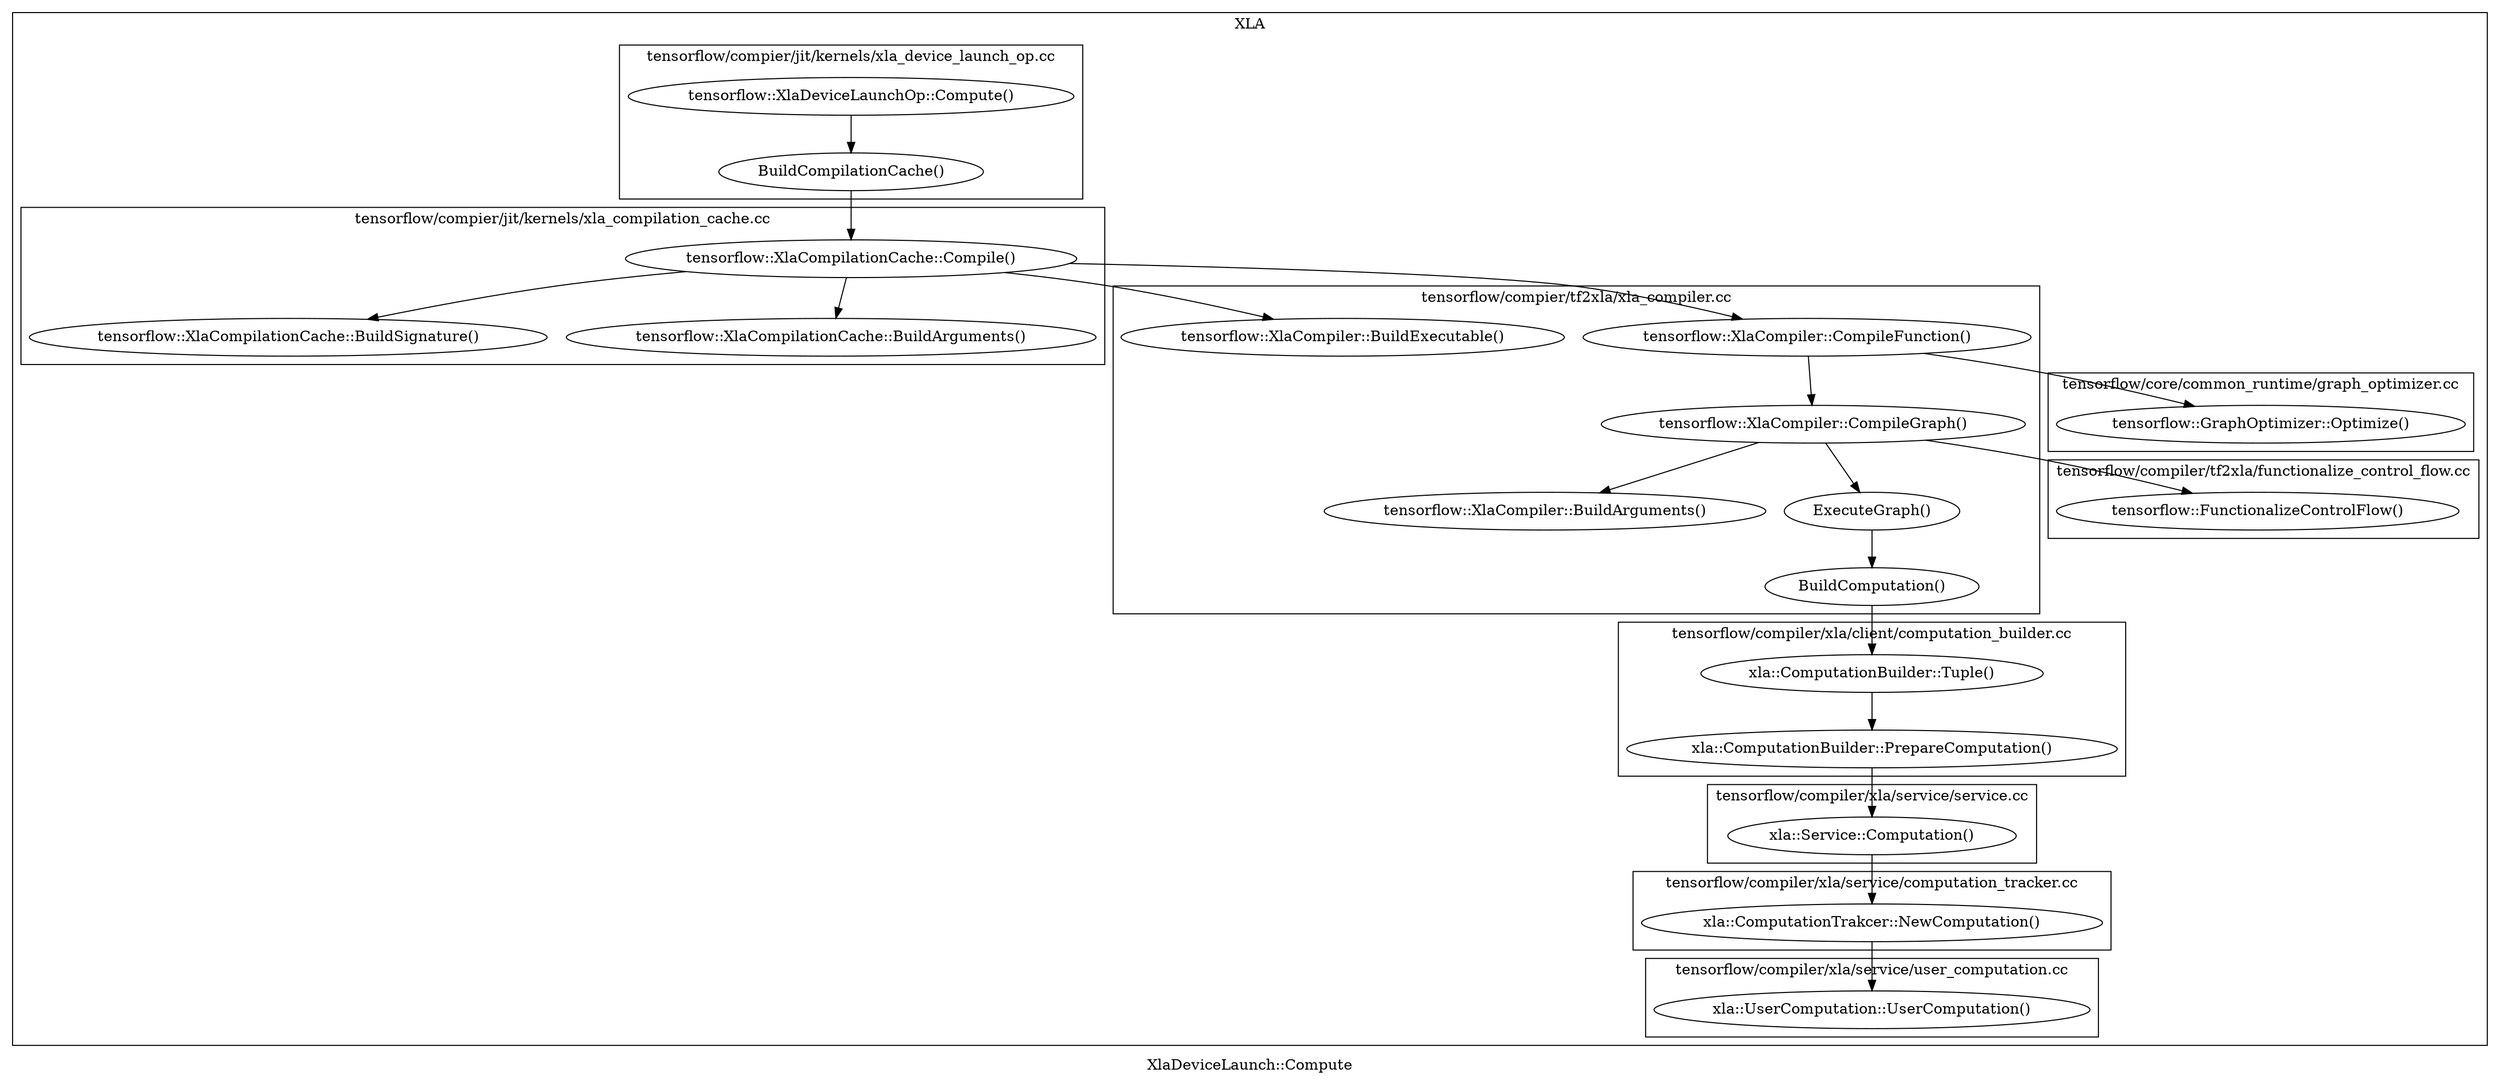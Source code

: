digraph 04 {
  label = "XlaDeviceLaunch::Compute";

  subgraph cluster_xla {
    label = "XLA";

    subgraph cluster_xla_device_launch_op_cc {
      label = "tensorflow/compier/jit/kernels/xla_device_launch_op.cc";
      URL="https://github.com/ROCmSoftwarePlatform/tensorflow/blob/rocm-v1/tensorflow/compiler/jit/kernels/xla_device_launch_op.cc";

      00 [label="tensorflow::XlaDeviceLaunchOp::Compute()" URL="https://github.com/ROCmSoftwarePlatform/tensorflow/blob/rocm-v1/tensorflow/compiler/jit/xla_device_launch_op.cc#L84"];
      01 [label="BuildCompilationCache()" URL="https://github.com/ROCmSoftwarePlatform/tensorflow/blob/rocm-v1/tensorflow/compiler/jit/xla_device_launch_op.cc#L39"];

      00 -> 01;
    }

    subgraph cluster_xla_compilation_cache_cc {
      label = "tensorflow/compier/jit/kernels/xla_compilation_cache.cc";
      URL="https://github.com/ROCmSoftwarePlatform/tensorflow/blob/rocm-v1/tensorflow/compiler/jit/kernels/xla_compilation_cache.cc";

      02 [label="tensorflow::XlaCompilationCache::Compile()" URL="https://github.com/ROCmSoftwarePlatform/tensorflow/blob/rocm-v1/tensorflow/compiler/jit/xla_compilation_cache.cc#L211"];
      03 [label="tensorflow::XlaCompilationCache::BuildSignature()" URL="https://github.com/ROCmSoftwarePlatform/tensorflow/blob/rocm-v1/tensorflow/compiler/jit/xla_compilation_cache.cc#L94"];
      04 [label="tensorflow::XlaCompilationCache::BuildArguments()" URL="https://github.com/ROCmSoftwarePlatform/tensorflow/blob/rocm-v1/tensorflow/compiler/jit/xla_compilation_cache.cc#L135"];

      01 -> 02;
      02 -> 03;
      02 -> 04;
    }

    subgraph cluster_xla_compiler_cc {
      label = "tensorflow/compier/tf2xla/xla_compiler.cc";
      URL="https://github.com/ROCmSoftwarePlatform/tensorflow/blob/rocm-v1/tensorflow/compiler/tf2xla/xla_compiler.cc";

      05 [label="tensorflow::XlaCompiler::CompileFunction()" URL="https://github.com/ROCmSoftwarePlatform/tensorflow/blob/rocm-v1/tensorflow/compiler/tf2xla/xla_compiler.cc#L110"];
      07 [label="tensorflow::XlaCompiler::CompileGraph()" URL="https://github.com/ROCmSoftwarePlatform/tensorflow/blob/rocm-v1/tensorflow/compiler/tf2xla/xla_compiler.cc#L418"];
      09 [label="tensorflow::XlaCompiler::BuildArguments()" URL="https://github.com/ROCmSoftwarePlatform/tensorflow/blob/rocm-v1/tensorflow/compiler/tf2xla/xla_compiler.cc#L245"];
      10 [label="ExecuteGraph()" URL="https://github.com/ROCmSoftwarePlatform/tensorflow/blob/rocm-v1/tensorflow/compiler/tf2xla/xla_compiler.cc#L195"];

      

      11 [label="BuildComputation()" URL="https://github.com/ROCmSoftwarePlatform/tensorflow/blob/rocm-v1/tensorflow/compiler/tf2xla/xla_compiler.cc#L340"];

      99 [label="tensorflow::XlaCompiler::BuildExecutable()" URL="https://github.com/ROCmSoftwarePlatform/tensorflow/blob/rocm-v1/tensorflow/compiler/tf2xla/xla_compiler.cc#L161"];

      02 -> 05;
      05 -> 07;
      07 -> 09;
      07 -> 10;
      10 -> 11;

      02 -> 99;
    }

    subgraph cluster_graph_optimizer_cc {
      label = "tensorflow/core/common_runtime/graph_optimizer.cc";
      URL="https://github.com/ROCmSoftwarePlatform/tensorflow/blob/rocm-v1/tensorflow/core/common_runtime/graph_optimizer.cc";

      06 [label="tensorflow::GraphOptimizer::Optimize()" URL="https://github.com/ROCmSoftwarePlatform/tensorflow/blob/rocm-v1/tensorflow/core/common_runtime/graph_optimizer.cc#L36"];

      05 -> 06;
    }

    subgraph cluster_functionalize_control_flow_cc {
      label = "tensorflow/compiler/tf2xla/functionalize_control_flow.cc";
      URL="https://github.com/ROCmSoftwarePlatform/tensorflow/blob/rocm-v1/tensorflow/compiler/tf2xla/functionalize_control_flow.cc";

      08 [label="tensorflow::FunctionalizeControlFlow()" URL="https://github.com/ROCmSoftwarePlatform/tensorflow/blob/rocm-v1/tensorflow/compiler/tf2xla/functionalize_control_flow.cc#L489"];

      07 -> 08;
    }

    subgraph cluster_computation_builder_cc {
      label = "tensorflow/compiler/xla/client/computation_builder.cc";
      URL="https://github.com/ROCmSoftwarePlatform/tensorflow/blob/rocm-v1/tensorflow/compiler/xla/client/computation_builder.cc";

      12 [label="xla::ComputationBuilder::Tuple()" URL="https://github.com/ROCmSoftwarePlatform/tensorflow/blob/rocm-v2/tensorflow/compiler/xla/client/computation_builder.cc#L43"];
      13 [label="xla::ComputationBuilder::PrepareComputation()" URL="https://github.com/ROCmSoftwarePlatform/tensorflow/blob/rocm-v2/tensorflow/compiler/xla/client/computation_builder.cc#L78"];

      11 -> 12;
      12 -> 13;
    }

    subgraph cluster_service_cc {
      label = "tensorflow/compiler/xla/service/service.cc";
      URL="https://github.com/ROCmSoftwarePlatform/tensorflow/blob/rocm-v1/tensorflow/compiler/xla/service/service.cc";

      14 [label="xla::Service::Computation()" URL="https://github.com/ROCmSoftwarePlatform/tensorflow/blob/rocm-v2/tensorflow/compiler/xla/service/service.cc#207"];

      13 -> 14;
    }

    subgraph cluster_computation_tracker_cc {
      label = "tensorflow/compiler/xla/service/computation_tracker.cc";
      URL="https://github.com/ROCmSoftwarePlatform/tensorflow/blob/rocm-v1/tensorflow/compiler/xla/service/computation_trakcer.cc";

      15 [label="xla::ComputationTrakcer::NewComputation()" URL="https://github.com/ROCmSoftwarePlatform/tensorflow/blob/rocm-v2/tensorflow/compiler/xla/service/computation_tracker.cc#L38"];

      14 -> 15;
    }

    subgraph cluster_user_computation_cc {
      label = "tensorflow/compiler/xla/service/user_computation.cc";
      URL="https://github.com/ROCmSoftwarePlatform/tensorflow/blob/rocm-v1/tensorflow/compiler/xla/service/user_computation.cc";

      16 [label="xla::UserComputation::UserComputation()" URL="https://github.com/ROCmSoftwarePlatform/tensorflow/blob/rocm-v2/tensorflow/compiler/xla/service/user_computation.cc#L168"];

      15 -> 16;
    }
  }
}
